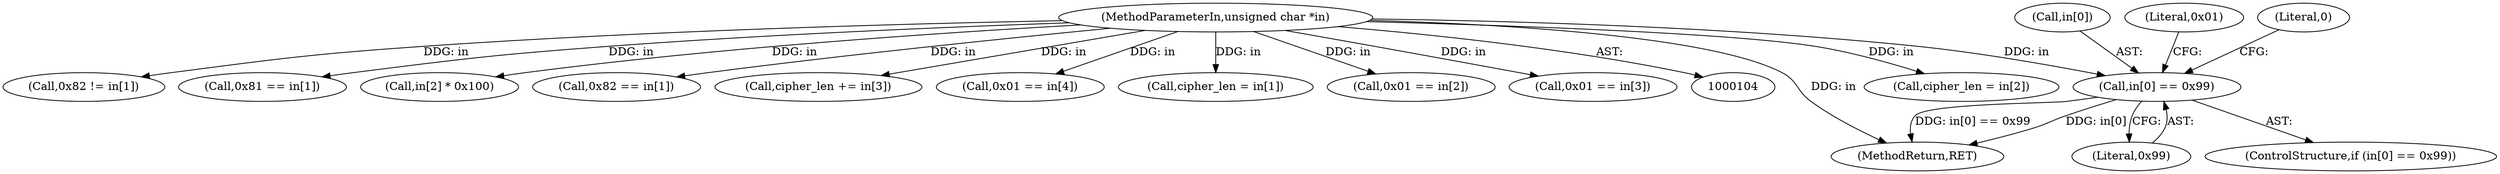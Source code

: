 digraph "0_OpenSC_8fe377e93b4b56060e5bbfb6f3142ceaeca744fa_7@array" {
"1000138" [label="(Call,in[0] == 0x99)"];
"1000106" [label="(MethodParameterIn,unsigned char *in)"];
"1000139" [label="(Call,in[0])"];
"1000312" [label="(MethodReturn,RET)"];
"1000180" [label="(Call,cipher_len = in[2])"];
"1000152" [label="(Call,0x82 != in[1])"];
"1000174" [label="(Call,0x81 == in[1])"];
"1000204" [label="(Call,in[2] * 0x100)"];
"1000196" [label="(Call,0x82 == in[1])"];
"1000209" [label="(Call,cipher_len += in[3])"];
"1000191" [label="(Call,0x01 == in[4])"];
"1000158" [label="(Call,cipher_len = in[1])"];
"1000142" [label="(Literal,0x99)"];
"1000106" [label="(MethodParameterIn,unsigned char *in)"];
"1000148" [label="(Literal,0x01)"];
"1000138" [label="(Call,in[0] == 0x99)"];
"1000147" [label="(Call,0x01 == in[2])"];
"1000169" [label="(Call,0x01 == in[3])"];
"1000137" [label="(ControlStructure,if (in[0] == 0x99))"];
"1000144" [label="(Literal,0)"];
"1000138" -> "1000137"  [label="AST: "];
"1000138" -> "1000142"  [label="CFG: "];
"1000139" -> "1000138"  [label="AST: "];
"1000142" -> "1000138"  [label="AST: "];
"1000144" -> "1000138"  [label="CFG: "];
"1000148" -> "1000138"  [label="CFG: "];
"1000138" -> "1000312"  [label="DDG: in[0]"];
"1000138" -> "1000312"  [label="DDG: in[0] == 0x99"];
"1000106" -> "1000138"  [label="DDG: in"];
"1000106" -> "1000104"  [label="AST: "];
"1000106" -> "1000312"  [label="DDG: in"];
"1000106" -> "1000147"  [label="DDG: in"];
"1000106" -> "1000152"  [label="DDG: in"];
"1000106" -> "1000158"  [label="DDG: in"];
"1000106" -> "1000169"  [label="DDG: in"];
"1000106" -> "1000174"  [label="DDG: in"];
"1000106" -> "1000180"  [label="DDG: in"];
"1000106" -> "1000191"  [label="DDG: in"];
"1000106" -> "1000196"  [label="DDG: in"];
"1000106" -> "1000204"  [label="DDG: in"];
"1000106" -> "1000209"  [label="DDG: in"];
}
